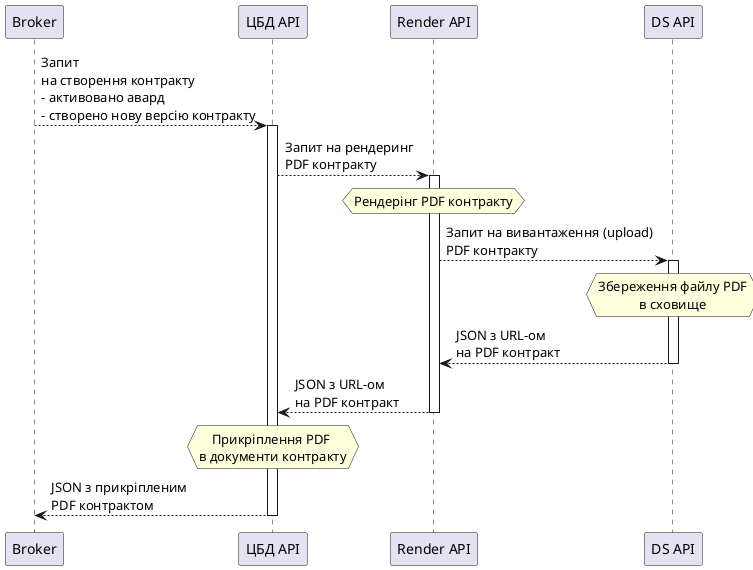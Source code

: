 @startuml

skinparam note {
  TextAlignment center
}

participant "Broker" as Broker
participant "ЦБД API" as CDB
participant "Render API" as Render
participant "DS API" as DS
    Broker --> CDB: Запит \nна створення контракту \n- активовано авард \n- створено нову версію контракту
    activate CDB
    CDB --> Render: Запит на рендеринг \nPDF контракту
    activate Render
    hnote over Render: Рендерінг PDF контракту
    Render --> DS: Запит на вивантаження (upload) \nPDF контракту
    activate DS
    hnote over DS: Збереження файлу PDF\nв сховище
    DS --> Render: JSON з URL-ом \nна PDF контракт
    deactivate DS
    Render --> CDB: JSON з URL-ом \nна PDF контракт
    deactivate Render
    hnote over CDB: Прикріплення PDF \nв документи контракту
    CDB --> Broker: JSON з прикріпленим \nPDF контрактом
    deactivate CDB